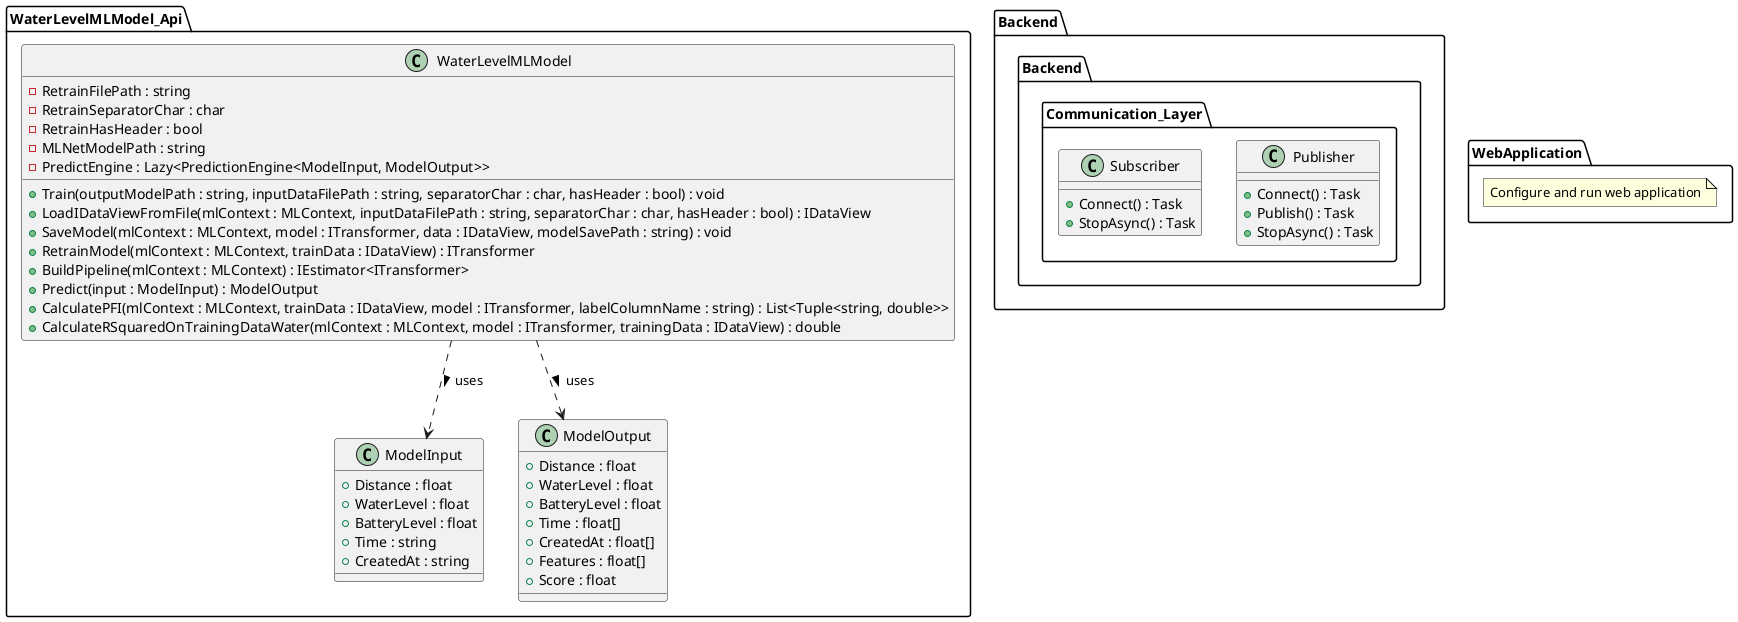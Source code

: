 @startuml
'https://plantuml.com/class-diagram
@startuml
package "WaterLevelMLModel_Api" {
    class WaterLevelMLModel {
        - RetrainFilePath : string
        - RetrainSeparatorChar : char
        - RetrainHasHeader : bool
        - MLNetModelPath : string
        - PredictEngine : Lazy<PredictionEngine<ModelInput, ModelOutput>>

        + Train(outputModelPath : string, inputDataFilePath : string, separatorChar : char, hasHeader : bool) : void
        + LoadIDataViewFromFile(mlContext : MLContext, inputDataFilePath : string, separatorChar : char, hasHeader : bool) : IDataView
        + SaveModel(mlContext : MLContext, model : ITransformer, data : IDataView, modelSavePath : string) : void
        + RetrainModel(mlContext : MLContext, trainData : IDataView) : ITransformer
        + BuildPipeline(mlContext : MLContext) : IEstimator<ITransformer>
        + Predict(input : ModelInput) : ModelOutput
        + CalculatePFI(mlContext : MLContext, trainData : IDataView, model : ITransformer, labelColumnName : string) : List<Tuple<string, double>>
        + CalculateRSquaredOnTrainingDataWater(mlContext : MLContext, model : ITransformer, trainingData : IDataView) : double
    }

    class ModelInput {
        + Distance : float
        + WaterLevel : float
        + BatteryLevel : float
        + Time : string
        + CreatedAt : string
    }

    class ModelOutput {
        + Distance : float
        + WaterLevel : float
        + BatteryLevel : float
        + Time : float[]
        + CreatedAt : float[]
        + Features : float[]
        + Score : float
    }
}

package "Backend.Backend.Communication_Layer" {
    class Publisher {
        + Connect() : Task
        + Publish() : Task
        + StopAsync() : Task
    }

    class Subscriber {
        + Connect() : Task
        + StopAsync() : Task
    }
}

package "WebApplication" {
    note "Configure and run web application" as N1
}

WaterLevelMLModel ..> ModelInput : uses >
WaterLevelMLModel ..> ModelOutput : uses >

@enduml
